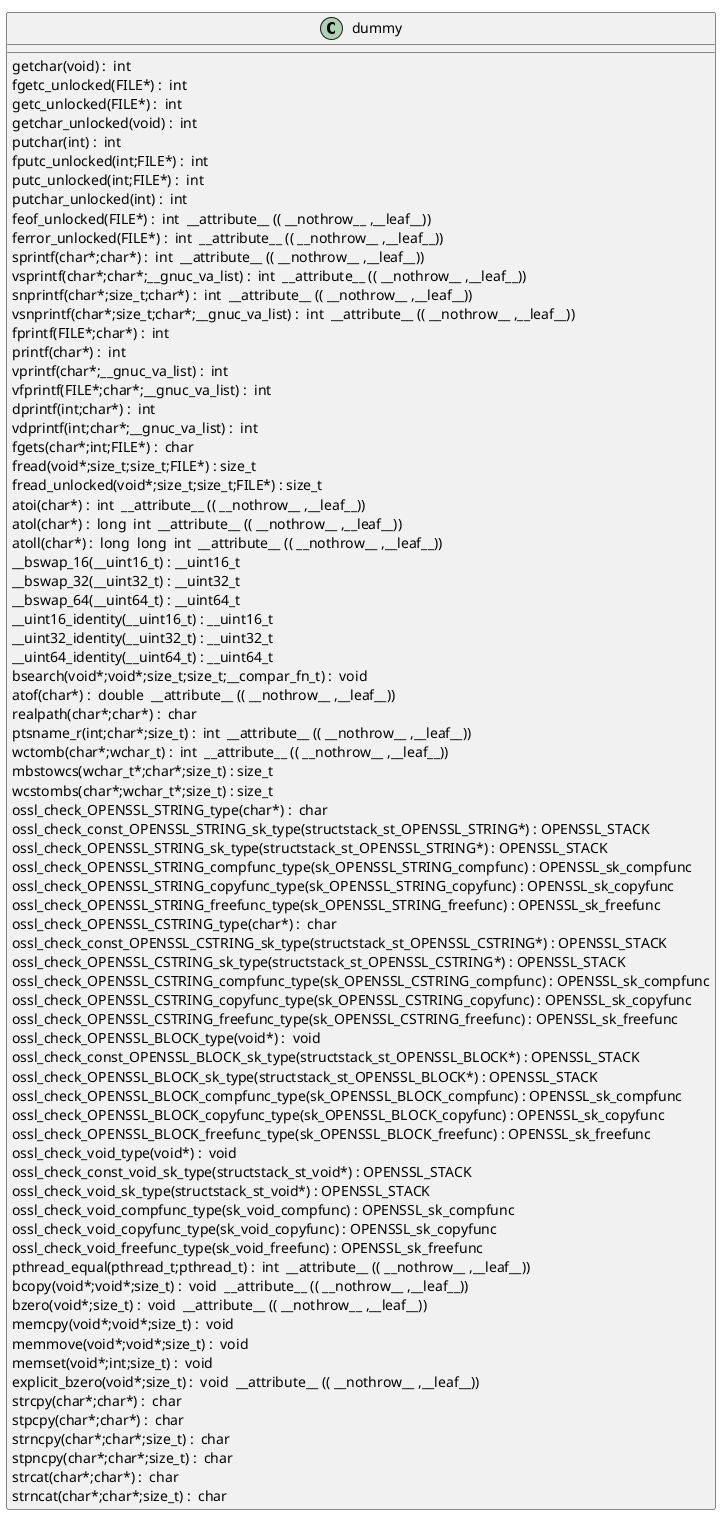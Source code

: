 @startuml
!pragma layout smetana
class dummy {
getchar(void) :  int  [[[./../../.././qc/crypto/asn1/asn_moid.c.html#742]]]
fgetc_unlocked(FILE*) :  int  [[[./../../.././qc/crypto/asn1/asn_moid.c.html#751]]]
getc_unlocked(FILE*) :  int  [[[./../../.././qc/crypto/asn1/asn_moid.c.html#761]]]
getchar_unlocked(void) :  int  [[[./../../.././qc/crypto/asn1/asn_moid.c.html#768]]]
putchar(int) :  int  [[[./../../.././qc/crypto/asn1/asn_moid.c.html#777]]]
fputc_unlocked(int;FILE*) :  int  [[[./../../.././qc/crypto/asn1/asn_moid.c.html#786]]]
putc_unlocked(int;FILE*) :  int  [[[./../../.././qc/crypto/asn1/asn_moid.c.html#796]]]
putchar_unlocked(int) :  int  [[[./../../.././qc/crypto/asn1/asn_moid.c.html#803]]]
feof_unlocked(FILE*) :  int  __attribute__ (( __nothrow__ ,__leaf__)) [[[./../../.././qc/crypto/asn1/asn_moid.c.html#809]]]
ferror_unlocked(FILE*) :  int  __attribute__ (( __nothrow__ ,__leaf__)) [[[./../../.././qc/crypto/asn1/asn_moid.c.html#816]]]
sprintf(char*;char*) :  int  __attribute__ (( __nothrow__ ,__leaf__)) [[[./../../.././qc/crypto/asn1/asn_moid.c.html#835]]]
vsprintf(char*;char*;__gnuc_va_list) :  int  __attribute__ (( __nothrow__ ,__leaf__)) [[[./../../.././qc/crypto/asn1/asn_moid.c.html#848]]]
snprintf(char*;size_t;char*) :  int  __attribute__ (( __nothrow__ ,__leaf__)) [[[./../../.././qc/crypto/asn1/asn_moid.c.html#867]]]
vsnprintf(char*;size_t;char*;__gnuc_va_list) :  int  __attribute__ (( __nothrow__ ,__leaf__)) [[[./../../.././qc/crypto/asn1/asn_moid.c.html#881]]]
fprintf(FILE*;char*) :  int  [[[./../../.././qc/crypto/asn1/asn_moid.c.html#902]]]
printf(char*) :  int  [[[./../../.././qc/crypto/asn1/asn_moid.c.html#909]]]
vprintf(char*;__gnuc_va_list) :  int  [[[./../../.././qc/crypto/asn1/asn_moid.c.html#921]]]
vfprintf(FILE*;char*;__gnuc_va_list) :  int  [[[./../../.././qc/crypto/asn1/asn_moid.c.html#931]]]
dprintf(int;char*) :  int  [[[./../../.././qc/crypto/asn1/asn_moid.c.html#946]]]
vdprintf(int;char*;__gnuc_va_list) :  int  [[[./../../.././qc/crypto/asn1/asn_moid.c.html#957]]]
fgets(char*;int;FILE*) :  char  [[[./../../.././qc/crypto/asn1/asn_moid.c.html#976]]]
fread(void*;size_t;size_t;FILE*) : size_t [[[./../../.././qc/crypto/asn1/asn_moid.c.html#1002]]]
fread_unlocked(void*;size_t;size_t;FILE*) : size_t [[[./../../.././qc/crypto/asn1/asn_moid.c.html#1029]]]
atoi(char*) :  int  __attribute__ (( __nothrow__ ,__leaf__)) [[[./../../.././qc/crypto/asn1/asn_moid.c.html#1364]]]
atol(char*) :  long  int  __attribute__ (( __nothrow__ ,__leaf__)) [[[./../../.././qc/crypto/asn1/asn_moid.c.html#1369]]]
atoll(char*) :  long  long  int  __attribute__ (( __nothrow__ ,__leaf__)) [[[./../../.././qc/crypto/asn1/asn_moid.c.html#1376]]]
__bswap_16(__uint16_t) : __uint16_t [[[./../../.././qc/crypto/asn1/asn_moid.c.html#1523]]]
__bswap_32(__uint32_t) : __uint32_t [[[./../../.././qc/crypto/asn1/asn_moid.c.html#1538]]]
__bswap_64(__uint64_t) : __uint64_t [[[./../../.././qc/crypto/asn1/asn_moid.c.html#1548]]]
__uint16_identity(__uint16_t) : __uint16_t [[[./../../.././qc/crypto/asn1/asn_moid.c.html#1560]]]
__uint32_identity(__uint32_t) : __uint32_t [[[./../../.././qc/crypto/asn1/asn_moid.c.html#1566]]]
__uint64_identity(__uint64_t) : __uint64_t [[[./../../.././qc/crypto/asn1/asn_moid.c.html#1572]]]
bsearch(void*;void*;size_t;size_t;__compar_fn_t) :  void  [[[./../../.././qc/crypto/asn1/asn_moid.c.html#2240]]]
atof(char*) :  double  __attribute__ (( __nothrow__ ,__leaf__)) [[[./../../.././qc/crypto/asn1/asn_moid.c.html#1]]]
realpath(char*;char*) :  char  [[[./../../.././qc/crypto/asn1/asn_moid.c.html#1]]]
ptsname_r(int;char*;size_t) :  int  __attribute__ (( __nothrow__ ,__leaf__)) [[[./../../.././qc/crypto/asn1/asn_moid.c.html#1]]]
wctomb(char*;wchar_t) :  int  __attribute__ (( __nothrow__ ,__leaf__)) [[[./../../.././qc/crypto/asn1/asn_moid.c.html#1]]]
mbstowcs(wchar_t*;char*;size_t) : size_t [[[./../../.././qc/crypto/asn1/asn_moid.c.html#1]]]
wcstombs(char*;wchar_t*;size_t) : size_t [[[./../../.././qc/crypto/asn1/asn_moid.c.html#1]]]
ossl_check_OPENSSL_STRING_type(char*) :  char  [[[./../../.././qc/crypto/asn1/asn_moid.c.html#1]]]
ossl_check_const_OPENSSL_STRING_sk_type(structstack_st_OPENSSL_STRING*) : OPENSSL_STACK [[[./../../.././qc/crypto/asn1/asn_moid.c.html#1]]]
ossl_check_OPENSSL_STRING_sk_type(structstack_st_OPENSSL_STRING*) : OPENSSL_STACK [[[./../../.././qc/crypto/asn1/asn_moid.c.html#1]]]
ossl_check_OPENSSL_STRING_compfunc_type(sk_OPENSSL_STRING_compfunc) : OPENSSL_sk_compfunc [[[./../../.././qc/crypto/asn1/asn_moid.c.html#1]]]
ossl_check_OPENSSL_STRING_copyfunc_type(sk_OPENSSL_STRING_copyfunc) : OPENSSL_sk_copyfunc [[[./../../.././qc/crypto/asn1/asn_moid.c.html#1]]]
ossl_check_OPENSSL_STRING_freefunc_type(sk_OPENSSL_STRING_freefunc) : OPENSSL_sk_freefunc [[[./../../.././qc/crypto/asn1/asn_moid.c.html#1]]]
ossl_check_OPENSSL_CSTRING_type(char*) :  char  [[[./../../.././qc/crypto/asn1/asn_moid.c.html#1]]]
ossl_check_const_OPENSSL_CSTRING_sk_type(structstack_st_OPENSSL_CSTRING*) : OPENSSL_STACK [[[./../../.././qc/crypto/asn1/asn_moid.c.html#1]]]
ossl_check_OPENSSL_CSTRING_sk_type(structstack_st_OPENSSL_CSTRING*) : OPENSSL_STACK [[[./../../.././qc/crypto/asn1/asn_moid.c.html#1]]]
ossl_check_OPENSSL_CSTRING_compfunc_type(sk_OPENSSL_CSTRING_compfunc) : OPENSSL_sk_compfunc [[[./../../.././qc/crypto/asn1/asn_moid.c.html#1]]]
ossl_check_OPENSSL_CSTRING_copyfunc_type(sk_OPENSSL_CSTRING_copyfunc) : OPENSSL_sk_copyfunc [[[./../../.././qc/crypto/asn1/asn_moid.c.html#1]]]
ossl_check_OPENSSL_CSTRING_freefunc_type(sk_OPENSSL_CSTRING_freefunc) : OPENSSL_sk_freefunc [[[./../../.././qc/crypto/asn1/asn_moid.c.html#1]]]
ossl_check_OPENSSL_BLOCK_type(void*) :  void  [[[./../../.././qc/crypto/asn1/asn_moid.c.html#1]]]
ossl_check_const_OPENSSL_BLOCK_sk_type(structstack_st_OPENSSL_BLOCK*) : OPENSSL_STACK [[[./../../.././qc/crypto/asn1/asn_moid.c.html#1]]]
ossl_check_OPENSSL_BLOCK_sk_type(structstack_st_OPENSSL_BLOCK*) : OPENSSL_STACK [[[./../../.././qc/crypto/asn1/asn_moid.c.html#1]]]
ossl_check_OPENSSL_BLOCK_compfunc_type(sk_OPENSSL_BLOCK_compfunc) : OPENSSL_sk_compfunc [[[./../../.././qc/crypto/asn1/asn_moid.c.html#1]]]
ossl_check_OPENSSL_BLOCK_copyfunc_type(sk_OPENSSL_BLOCK_copyfunc) : OPENSSL_sk_copyfunc [[[./../../.././qc/crypto/asn1/asn_moid.c.html#1]]]
ossl_check_OPENSSL_BLOCK_freefunc_type(sk_OPENSSL_BLOCK_freefunc) : OPENSSL_sk_freefunc [[[./../../.././qc/crypto/asn1/asn_moid.c.html#1]]]
ossl_check_void_type(void*) :  void  [[[./../../.././qc/crypto/asn1/asn_moid.c.html#1]]]
ossl_check_const_void_sk_type(structstack_st_void*) : OPENSSL_STACK [[[./../../.././qc/crypto/asn1/asn_moid.c.html#1]]]
ossl_check_void_sk_type(structstack_st_void*) : OPENSSL_STACK [[[./../../.././qc/crypto/asn1/asn_moid.c.html#1]]]
ossl_check_void_compfunc_type(sk_void_compfunc) : OPENSSL_sk_compfunc [[[./../../.././qc/crypto/asn1/asn_moid.c.html#1]]]
ossl_check_void_copyfunc_type(sk_void_copyfunc) : OPENSSL_sk_copyfunc [[[./../../.././qc/crypto/asn1/asn_moid.c.html#1]]]
ossl_check_void_freefunc_type(sk_void_freefunc) : OPENSSL_sk_freefunc [[[./../../.././qc/crypto/asn1/asn_moid.c.html#1]]]
pthread_equal(pthread_t;pthread_t) :  int  __attribute__ (( __nothrow__ ,__leaf__)) [[[./../../.././qc/crypto/asn1/asn_moid.c.html#1]]]
bcopy(void*;void*;size_t) :  void  __attribute__ (( __nothrow__ ,__leaf__)) [[[./../../.././qc/crypto/asn1/asn_moid.c.html#1]]]
bzero(void*;size_t) :  void  __attribute__ (( __nothrow__ ,__leaf__)) [[[./../../.././qc/crypto/asn1/asn_moid.c.html#1]]]
memcpy(void*;void*;size_t) :  void  [[[./../../.././qc/crypto/asn1/asn_moid.c.html#1]]]
memmove(void*;void*;size_t) :  void  [[[./../../.././qc/crypto/asn1/asn_moid.c.html#1]]]
memset(void*;int;size_t) :  void  [[[./../../.././qc/crypto/asn1/asn_moid.c.html#1]]]
explicit_bzero(void*;size_t) :  void  __attribute__ (( __nothrow__ ,__leaf__)) [[[./../../.././qc/crypto/asn1/asn_moid.c.html#1]]]
strcpy(char*;char*) :  char  [[[./../../.././qc/crypto/asn1/asn_moid.c.html#1]]]
stpcpy(char*;char*) :  char  [[[./../../.././qc/crypto/asn1/asn_moid.c.html#1]]]
strncpy(char*;char*;size_t) :  char  [[[./../../.././qc/crypto/asn1/asn_moid.c.html#1]]]
stpncpy(char*;char*;size_t) :  char  [[[./../../.././qc/crypto/asn1/asn_moid.c.html#1]]]
strcat(char*;char*) :  char  [[[./../../.././qc/crypto/asn1/asn_moid.c.html#1]]]
strncat(char*;char*;size_t) :  char  [[[./../../.././qc/crypto/asn1/asn_moid.c.html#1]]]
} 
@enduml

